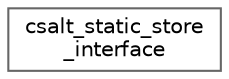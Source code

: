 digraph "Graphical Class Hierarchy"
{
 // LATEX_PDF_SIZE
  bgcolor="transparent";
  edge [fontname=Helvetica,fontsize=10,labelfontname=Helvetica,labelfontsize=10];
  node [fontname=Helvetica,fontsize=10,shape=box,height=0.2,width=0.4];
  rankdir="LR";
  Node0 [id="Node000000",label="csalt_static_store\l_interface",height=0.2,width=0.4,color="grey40", fillcolor="white", style="filled",URL="$structcsalt__static__store__interface.html",tooltip=" "];
}
